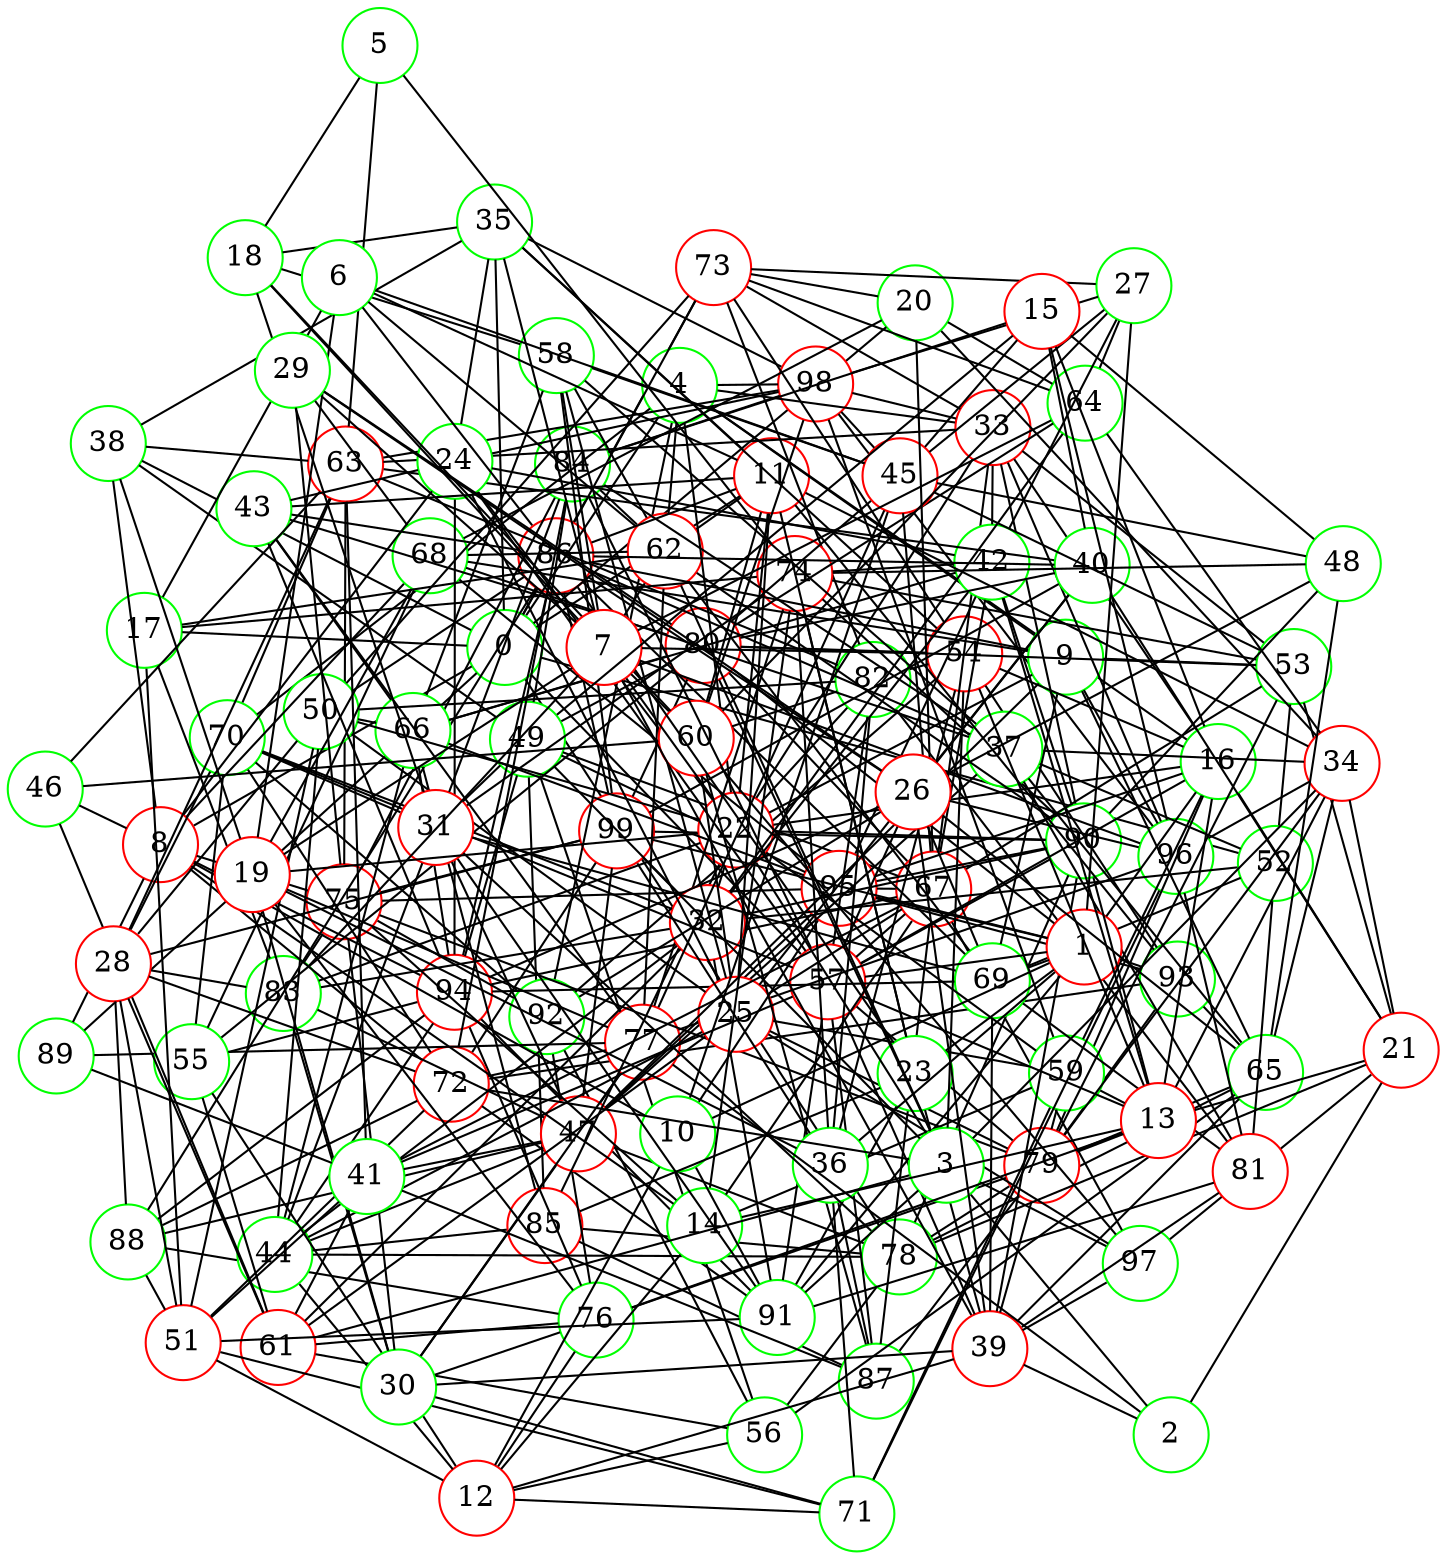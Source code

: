 graph {
graph ["layout"="fdp"]
node ["style"="filled","fillcolor"="white","fixedsize"="true","shape"="circle"]
"0" ["color"="green"]
"35" ["color"="green"]
"98" ["color"="red"]
"38" ["color"="green"]
"49" ["color"="green"]
"80" ["color"="red"]
"99" ["color"="red"]
"67" ["color"="red"]
"97" ["color"="green"]
"87" ["color"="green"]
"94" ["color"="red"]
"95" ["color"="red"]
"84" ["color"="green"]
"85" ["color"="red"]
"56" ["color"="green"]
"65" ["color"="green"]
"93" ["color"="green"]
"78" ["color"="green"]
"90" ["color"="green"]
"79" ["color"="red"]
"92" ["color"="green"]
"61" ["color"="red"]
"76" ["color"="green"]
"88" ["color"="green"]
"63" ["color"="red"]
"82" ["color"="green"]
"70" ["color"="green"]
"72" ["color"="red"]
"91" ["color"="green"]
"77" ["color"="red"]
"96" ["color"="green"]
"89" ["color"="green"]
"75" ["color"="red"]
"83" ["color"="green"]
"54" ["color"="red"]
"73" ["color"="red"]
"86" ["color"="red"]
"4" ["color"="green"]
"16" ["color"="green"]
"33" ["color"="red"]
"53" ["color"="green"]
"74" ["color"="red"]
"42" ["color"="green"]
"66" ["color"="green"]
"21" ["color"="red"]
"34" ["color"="red"]
"64" ["color"="green"]
"37" ["color"="green"]
"81" ["color"="red"]
"52" ["color"="green"]
"69" ["color"="green"]
"68" ["color"="green"]
"58" ["color"="green"]
"62" ["color"="red"]
"47" ["color"="red"]
"40" ["color"="green"]
"22" ["color"="red"]
"32" ["color"="red"]
"44" ["color"="green"]
"50" ["color"="green"]
"51" ["color"="red"]
"71" ["color"="green"]
"24" ["color"="green"]
"25" ["color"="red"]
"59" ["color"="green"]
"60" ["color"="red"]
"57" ["color"="red"]
"43" ["color"="green"]
"9" ["color"="green"]
"8" ["color"="red"]
"10" ["color"="green"]
"12" ["color"="red"]
"39" ["color"="red"]
"55" ["color"="green"]
"14" ["color"="green"]
"45" ["color"="red"]
"48" ["color"="green"]
"46" ["color"="green"]
"11" ["color"="red"]
"23" ["color"="green"]
"17" ["color"="green"]
"20" ["color"="green"]
"1" ["color"="red"]
"36" ["color"="green"]
"27" ["color"="green"]
"2" ["color"="green"]
"3" ["color"="green"]
"5" ["color"="green"]
"18" ["color"="green"]
"31" ["color"="red"]
"6" ["color"="green"]
"19" ["color"="red"]
"30" ["color"="green"]
"7" ["color"="red"]
"29" ["color"="green"]
"13" ["color"="red"]
"15" ["color"="red"]
"26" ["color"="red"]
"28" ["color"="red"]
"41" ["color"="green"]
"0" -- "35"
"0" -- "4"
"0" -- "38"
"0" -- "8"
"0" -- "73"
"0" -- "11"
"0" -- "78"
"0" -- "17"
"0" -- "20"
"0" -- "52"
"0" -- "86"
"0" -- "57"
"0" -- "89"
"35" -- "98"
"35" -- "38"
"35" -- "54"
"38" -- "49"
"38" -- "63"
"49" -- "80"
"49" -- "67"
"49" -- "84"
"49" -- "85"
"49" -- "56"
"49" -- "94"
"49" -- "95"
"80" -- "99"
"67" -- "97"
"67" -- "80"
"67" -- "87"
"67" -- "94"
"67" -- "95"
"84" -- "98"
"85" -- "87"
"56" -- "65"
"56" -- "92"
"56" -- "61"
"56" -- "78"
"65" -- "93"
"65" -- "78"
"65" -- "79"
"93" -- "95"
"78" -- "85"
"78" -- "90"
"78" -- "79"
"90" -- "99"
"90" -- "95"
"79" -- "87"
"79" -- "93"
"61" -- "76"
"76" -- "88"
"76" -- "92"
"76" -- "94"
"76" -- "79"
"88" -- "94"
"63" -- "82"
"63" -- "98"
"63" -- "70"
"63" -- "75"
"70" -- "72"
"70" -- "92"
"72" -- "99"
"72" -- "84"
"72" -- "88"
"72" -- "91"
"72" -- "77"
"72" -- "93"
"91" -- "94"
"77" -- "96"
"77" -- "89"
"96" -- "98"
"75" -- "83"
"75" -- "99"
"75" -- "84"
"75" -- "92"
"75" -- "79"
"75" -- "95"
"54" -- "80"
"54" -- "82"
"54" -- "73"
"54" -- "92"
"54" -- "93"
"73" -- "82"
"73" -- "86"
"86" -- "99"
"86" -- "88"
"86" -- "94"
"4" -- "16"
"4" -- "33"
"4" -- "98"
"4" -- "22"
"4" -- "70"
"4" -- "9"
"4" -- "92"
"4" -- "62"
"16" -- "33"
"16" -- "21"
"16" -- "22"
"16" -- "54"
"16" -- "57"
"16" -- "59"
"16" -- "79"
"16" -- "95"
"33" -- "96"
"33" -- "98"
"33" -- "67"
"33" -- "53"
"33" -- "73"
"33" -- "42"
"33" -- "90"
"33" -- "63"
"53" -- "80"
"53" -- "67"
"53" -- "74"
"53" -- "79"
"74" -- "90"
"74" -- "77"
"42" -- "66"
"42" -- "67"
"42" -- "74"
"42" -- "90"
"42" -- "95"
"66" -- "80"
"66" -- "85"
"66" -- "94"
"66" -- "95"
"21" -- "97"
"21" -- "34"
"21" -- "53"
"21" -- "40"
"21" -- "78"
"34" -- "64"
"34" -- "96"
"34" -- "65"
"34" -- "37"
"34" -- "79"
"64" -- "80"
"64" -- "73"
"37" -- "65"
"37" -- "81"
"37" -- "52"
"37" -- "68"
"37" -- "84"
"37" -- "86"
"37" -- "58"
"37" -- "47"
"81" -- "96"
"81" -- "82"
"81" -- "91"
"52" -- "81"
"52" -- "53"
"52" -- "69"
"69" -- "81"
"69" -- "86"
"69" -- "94"
"68" -- "95"
"58" -- "66"
"58" -- "99"
"58" -- "62"
"62" -- "68"
"62" -- "84"
"62" -- "69"
"62" -- "90"
"62" -- "77"
"47" -- "83"
"47" -- "99"
"47" -- "88"
"47" -- "77"
"47" -- "78"
"47" -- "95"
"40" -- "80"
"40" -- "99"
"40" -- "86"
"40" -- "63"
"22" -- "32"
"22" -- "33"
"22" -- "50"
"22" -- "82"
"22" -- "83"
"22" -- "85"
"22" -- "24"
"22" -- "90"
"22" -- "59"
"32" -- "64"
"32" -- "49"
"32" -- "83"
"32" -- "52"
"32" -- "70"
"32" -- "42"
"32" -- "90"
"32" -- "91"
"32" -- "44"
"32" -- "61"
"44" -- "50"
"44" -- "66"
"44" -- "85"
"44" -- "78"
"44" -- "94"
"44" -- "47"
"50" -- "66"
"50" -- "82"
"50" -- "51"
"50" -- "86"
"50" -- "73"
"51" -- "71"
"51" -- "72"
"51" -- "88"
"51" -- "91"
"71" -- "96"
"24" -- "98"
"24" -- "35"
"24" -- "25"
"24" -- "57"
"24" -- "42"
"24" -- "43"
"24" -- "94"
"25" -- "97"
"25" -- "50"
"25" -- "67"
"25" -- "40"
"25" -- "58"
"25" -- "59"
"25" -- "44"
"25" -- "60"
"25" -- "61"
"25" -- "79"
"59" -- "98"
"59" -- "71"
"59" -- "79"
"60" -- "97"
"60" -- "82"
"60" -- "98"
"60" -- "87"
"57" -- "67"
"57" -- "70"
"57" -- "79"
"57" -- "82"
"57" -- "84"
"57" -- "87"
"57" -- "90"
"57" -- "91"
"43" -- "80"
"43" -- "66"
"43" -- "86"
"43" -- "77"
"43" -- "94"
"9" -- "96"
"9" -- "65"
"9" -- "68"
"9" -- "53"
"9" -- "69"
"9" -- "22"
"9" -- "86"
"9" -- "47"
"8" -- "68"
"8" -- "38"
"8" -- "24"
"8" -- "72"
"8" -- "89"
"8" -- "10"
"8" -- "75"
"8" -- "14"
"8" -- "46"
"8" -- "94"
"10" -- "91"
"10" -- "12"
"10" -- "45"
"10" -- "95"
"12" -- "51"
"12" -- "39"
"12" -- "55"
"12" -- "71"
"12" -- "56"
"12" -- "44"
"12" -- "76"
"12" -- "14"
"39" -- "65"
"39" -- "97"
"39" -- "69"
"39" -- "79"
"39" -- "81"
"39" -- "57"
"39" -- "90"
"55" -- "80"
"55" -- "68"
"55" -- "70"
"55" -- "61"
"55" -- "94"
"14" -- "67"
"14" -- "74"
"14" -- "59"
"14" -- "75"
"45" -- "48"
"45" -- "80"
"45" -- "98"
"45" -- "67"
"45" -- "53"
"45" -- "58"
"45" -- "77"
"48" -- "65"
"48" -- "74"
"48" -- "90"
"46" -- "60"
"46" -- "61"
"46" -- "63"
"11" -- "34"
"11" -- "35"
"11" -- "22"
"11" -- "86"
"11" -- "23"
"11" -- "25"
"11" -- "43"
"11" -- "60"
"11" -- "93"
"11" -- "62"
"23" -- "85"
"23" -- "86"
"23" -- "39"
"23" -- "74"
"23" -- "91"
"17" -- "51"
"17" -- "83"
"17" -- "74"
"17" -- "62"
"20" -- "64"
"20" -- "34"
"20" -- "67"
"20" -- "68"
"20" -- "73"
"1" -- "16"
"1" -- "80"
"1" -- "99"
"1" -- "36"
"1" -- "69"
"1" -- "23"
"1" -- "57"
"1" -- "10"
"1" -- "27"
"1" -- "91"
"1" -- "93"
"1" -- "95"
"36" -- "82"
"36" -- "99"
"36" -- "54"
"36" -- "71"
"36" -- "87"
"36" -- "74"
"27" -- "64"
"27" -- "98"
"27" -- "73"
"27" -- "42"
"27" -- "60"
"27" -- "45"
"2" -- "3"
"2" -- "21"
"2" -- "39"
"2" -- "77"
"3" -- "80"
"3" -- "97"
"3" -- "34"
"3" -- "99"
"3" -- "22"
"3" -- "54"
"3" -- "72"
"3" -- "91"
"3" -- "61"
"3" -- "62"
"5" -- "18"
"5" -- "74"
"5" -- "63"
"18" -- "35"
"18" -- "58"
"18" -- "60"
"18" -- "31"
"31" -- "49"
"31" -- "84"
"31" -- "69"
"31" -- "70"
"31" -- "74"
"31" -- "91"
"31" -- "44"
"31" -- "78"
"31" -- "47"
"6" -- "17"
"6" -- "19"
"6" -- "86"
"6" -- "11"
"6" -- "45"
"6" -- "62"
"19" -- "36"
"19" -- "68"
"19" -- "22"
"19" -- "38"
"19" -- "76"
"19" -- "77"
"19" -- "30"
"30" -- "83"
"30" -- "39"
"30" -- "71"
"30" -- "75"
"30" -- "76"
"30" -- "77"
"30" -- "47"
"7" -- "64"
"7" -- "96"
"7" -- "35"
"7" -- "39"
"7" -- "18"
"7" -- "19"
"7" -- "83"
"7" -- "22"
"7" -- "54"
"7" -- "58"
"7" -- "60"
"7" -- "29"
"7" -- "62"
"29" -- "80"
"29" -- "68"
"29" -- "75"
"13" -- "16"
"13" -- "34"
"13" -- "21"
"13" -- "54"
"13" -- "57"
"13" -- "42"
"13" -- "90"
"13" -- "59"
"13" -- "76"
"13" -- "14"
"13" -- "79"
"15" -- "16"
"15" -- "48"
"15" -- "96"
"15" -- "49"
"15" -- "84"
"15" -- "40"
"15" -- "45"
"26" -- "48"
"26" -- "96"
"26" -- "65"
"26" -- "69"
"26" -- "86"
"26" -- "39"
"26" -- "40"
"26" -- "57"
"26" -- "92"
"26" -- "29"
"26" -- "94"
"28" -- "50"
"28" -- "51"
"28" -- "83"
"28" -- "99"
"28" -- "70"
"28" -- "72"
"28" -- "88"
"28" -- "61"
"28" -- "63"
"41" -- "51"
"41" -- "67"
"41" -- "87"
"41" -- "57"
"41" -- "89"
"41" -- "61"
"41" -- "47"
"41" -- "63"
}